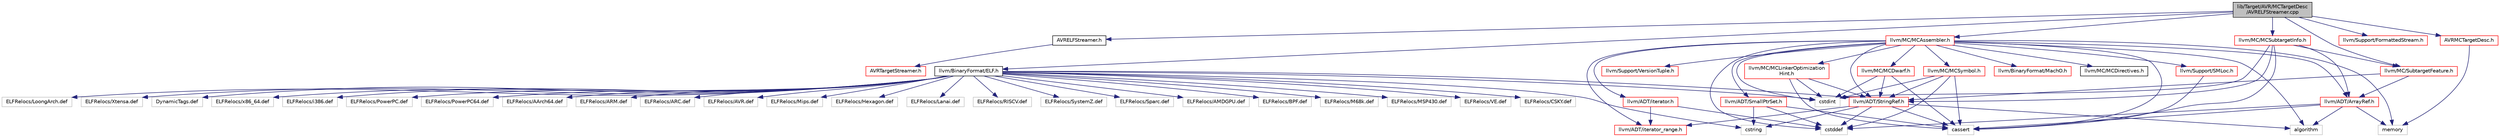 digraph "lib/Target/AVR/MCTargetDesc/AVRELFStreamer.cpp"
{
 // LATEX_PDF_SIZE
  bgcolor="transparent";
  edge [fontname="Helvetica",fontsize="10",labelfontname="Helvetica",labelfontsize="10"];
  node [fontname="Helvetica",fontsize="10",shape=record];
  Node1 [label="lib/Target/AVR/MCTargetDesc\l/AVRELFStreamer.cpp",height=0.2,width=0.4,color="black", fillcolor="grey75", style="filled", fontcolor="black",tooltip=" "];
  Node1 -> Node2 [color="midnightblue",fontsize="10",style="solid",fontname="Helvetica"];
  Node2 [label="AVRELFStreamer.h",height=0.2,width=0.4,color="black",URL="$AVRELFStreamer_8h.html",tooltip=" "];
  Node2 -> Node3 [color="midnightblue",fontsize="10",style="solid",fontname="Helvetica"];
  Node3 [label="AVRTargetStreamer.h",height=0.2,width=0.4,color="red",URL="$AVRTargetStreamer_8h.html",tooltip=" "];
  Node1 -> Node120 [color="midnightblue",fontsize="10",style="solid",fontname="Helvetica"];
  Node120 [label="llvm/BinaryFormat/ELF.h",height=0.2,width=0.4,color="black",URL="$BinaryFormat_2ELF_8h.html",tooltip=" "];
  Node120 -> Node65 [color="midnightblue",fontsize="10",style="solid",fontname="Helvetica"];
  Node65 [label="llvm/ADT/StringRef.h",height=0.2,width=0.4,color="red",URL="$StringRef_8h.html",tooltip=" "];
  Node65 -> Node46 [color="midnightblue",fontsize="10",style="solid",fontname="Helvetica"];
  Node46 [label="llvm/ADT/iterator_range.h",height=0.2,width=0.4,color="red",URL="$iterator__range_8h.html",tooltip=" "];
  Node65 -> Node12 [color="midnightblue",fontsize="10",style="solid",fontname="Helvetica"];
  Node12 [label="algorithm",height=0.2,width=0.4,color="grey75",tooltip=" "];
  Node65 -> Node13 [color="midnightblue",fontsize="10",style="solid",fontname="Helvetica"];
  Node13 [label="cassert",height=0.2,width=0.4,color="grey75",tooltip=" "];
  Node65 -> Node14 [color="midnightblue",fontsize="10",style="solid",fontname="Helvetica"];
  Node14 [label="cstddef",height=0.2,width=0.4,color="grey75",tooltip=" "];
  Node65 -> Node16 [color="midnightblue",fontsize="10",style="solid",fontname="Helvetica"];
  Node16 [label="cstring",height=0.2,width=0.4,color="grey75",tooltip=" "];
  Node120 -> Node36 [color="midnightblue",fontsize="10",style="solid",fontname="Helvetica"];
  Node36 [label="cstdint",height=0.2,width=0.4,color="grey75",tooltip=" "];
  Node120 -> Node16 [color="midnightblue",fontsize="10",style="solid",fontname="Helvetica"];
  Node120 -> Node121 [color="midnightblue",fontsize="10",style="solid",fontname="Helvetica"];
  Node121 [label="ELFRelocs/x86_64.def",height=0.2,width=0.4,color="grey75",tooltip=" "];
  Node120 -> Node122 [color="midnightblue",fontsize="10",style="solid",fontname="Helvetica"];
  Node122 [label="ELFRelocs/i386.def",height=0.2,width=0.4,color="grey75",tooltip=" "];
  Node120 -> Node123 [color="midnightblue",fontsize="10",style="solid",fontname="Helvetica"];
  Node123 [label="ELFRelocs/PowerPC.def",height=0.2,width=0.4,color="grey75",tooltip=" "];
  Node120 -> Node124 [color="midnightblue",fontsize="10",style="solid",fontname="Helvetica"];
  Node124 [label="ELFRelocs/PowerPC64.def",height=0.2,width=0.4,color="grey75",tooltip=" "];
  Node120 -> Node125 [color="midnightblue",fontsize="10",style="solid",fontname="Helvetica"];
  Node125 [label="ELFRelocs/AArch64.def",height=0.2,width=0.4,color="grey75",tooltip=" "];
  Node120 -> Node126 [color="midnightblue",fontsize="10",style="solid",fontname="Helvetica"];
  Node126 [label="ELFRelocs/ARM.def",height=0.2,width=0.4,color="grey75",tooltip=" "];
  Node120 -> Node127 [color="midnightblue",fontsize="10",style="solid",fontname="Helvetica"];
  Node127 [label="ELFRelocs/ARC.def",height=0.2,width=0.4,color="grey75",tooltip=" "];
  Node120 -> Node128 [color="midnightblue",fontsize="10",style="solid",fontname="Helvetica"];
  Node128 [label="ELFRelocs/AVR.def",height=0.2,width=0.4,color="grey75",tooltip=" "];
  Node120 -> Node129 [color="midnightblue",fontsize="10",style="solid",fontname="Helvetica"];
  Node129 [label="ELFRelocs/Mips.def",height=0.2,width=0.4,color="grey75",tooltip=" "];
  Node120 -> Node130 [color="midnightblue",fontsize="10",style="solid",fontname="Helvetica"];
  Node130 [label="ELFRelocs/Hexagon.def",height=0.2,width=0.4,color="grey75",tooltip=" "];
  Node120 -> Node131 [color="midnightblue",fontsize="10",style="solid",fontname="Helvetica"];
  Node131 [label="ELFRelocs/Lanai.def",height=0.2,width=0.4,color="grey75",tooltip=" "];
  Node120 -> Node132 [color="midnightblue",fontsize="10",style="solid",fontname="Helvetica"];
  Node132 [label="ELFRelocs/RISCV.def",height=0.2,width=0.4,color="grey75",tooltip=" "];
  Node120 -> Node133 [color="midnightblue",fontsize="10",style="solid",fontname="Helvetica"];
  Node133 [label="ELFRelocs/SystemZ.def",height=0.2,width=0.4,color="grey75",tooltip=" "];
  Node120 -> Node134 [color="midnightblue",fontsize="10",style="solid",fontname="Helvetica"];
  Node134 [label="ELFRelocs/Sparc.def",height=0.2,width=0.4,color="grey75",tooltip=" "];
  Node120 -> Node135 [color="midnightblue",fontsize="10",style="solid",fontname="Helvetica"];
  Node135 [label="ELFRelocs/AMDGPU.def",height=0.2,width=0.4,color="grey75",tooltip=" "];
  Node120 -> Node136 [color="midnightblue",fontsize="10",style="solid",fontname="Helvetica"];
  Node136 [label="ELFRelocs/BPF.def",height=0.2,width=0.4,color="grey75",tooltip=" "];
  Node120 -> Node137 [color="midnightblue",fontsize="10",style="solid",fontname="Helvetica"];
  Node137 [label="ELFRelocs/M68k.def",height=0.2,width=0.4,color="grey75",tooltip=" "];
  Node120 -> Node138 [color="midnightblue",fontsize="10",style="solid",fontname="Helvetica"];
  Node138 [label="ELFRelocs/MSP430.def",height=0.2,width=0.4,color="grey75",tooltip=" "];
  Node120 -> Node139 [color="midnightblue",fontsize="10",style="solid",fontname="Helvetica"];
  Node139 [label="ELFRelocs/VE.def",height=0.2,width=0.4,color="grey75",tooltip=" "];
  Node120 -> Node140 [color="midnightblue",fontsize="10",style="solid",fontname="Helvetica"];
  Node140 [label="ELFRelocs/CSKY.def",height=0.2,width=0.4,color="grey75",tooltip=" "];
  Node120 -> Node141 [color="midnightblue",fontsize="10",style="solid",fontname="Helvetica"];
  Node141 [label="ELFRelocs/LoongArch.def",height=0.2,width=0.4,color="grey75",tooltip=" "];
  Node120 -> Node142 [color="midnightblue",fontsize="10",style="solid",fontname="Helvetica"];
  Node142 [label="ELFRelocs/Xtensa.def",height=0.2,width=0.4,color="grey75",tooltip=" "];
  Node120 -> Node143 [color="midnightblue",fontsize="10",style="solid",fontname="Helvetica"];
  Node143 [label="DynamicTags.def",height=0.2,width=0.4,color="grey75",tooltip=" "];
  Node1 -> Node144 [color="midnightblue",fontsize="10",style="solid",fontname="Helvetica"];
  Node144 [label="llvm/MC/MCAssembler.h",height=0.2,width=0.4,color="red",URL="$MCAssembler_8h.html",tooltip=" "];
  Node144 -> Node26 [color="midnightblue",fontsize="10",style="solid",fontname="Helvetica"];
  Node26 [label="llvm/ADT/ArrayRef.h",height=0.2,width=0.4,color="red",URL="$ArrayRef_8h.html",tooltip=" "];
  Node26 -> Node12 [color="midnightblue",fontsize="10",style="solid",fontname="Helvetica"];
  Node26 -> Node13 [color="midnightblue",fontsize="10",style="solid",fontname="Helvetica"];
  Node26 -> Node14 [color="midnightblue",fontsize="10",style="solid",fontname="Helvetica"];
  Node26 -> Node21 [color="midnightblue",fontsize="10",style="solid",fontname="Helvetica"];
  Node21 [label="memory",height=0.2,width=0.4,color="grey75",tooltip=" "];
  Node144 -> Node145 [color="midnightblue",fontsize="10",style="solid",fontname="Helvetica"];
  Node145 [label="llvm/ADT/SmallPtrSet.h",height=0.2,width=0.4,color="red",URL="$SmallPtrSet_8h.html",tooltip=" "];
  Node145 -> Node13 [color="midnightblue",fontsize="10",style="solid",fontname="Helvetica"];
  Node145 -> Node14 [color="midnightblue",fontsize="10",style="solid",fontname="Helvetica"];
  Node145 -> Node16 [color="midnightblue",fontsize="10",style="solid",fontname="Helvetica"];
  Node144 -> Node65 [color="midnightblue",fontsize="10",style="solid",fontname="Helvetica"];
  Node144 -> Node45 [color="midnightblue",fontsize="10",style="solid",fontname="Helvetica"];
  Node45 [label="llvm/ADT/iterator.h",height=0.2,width=0.4,color="red",URL="$iterator_8h.html",tooltip=" "];
  Node45 -> Node46 [color="midnightblue",fontsize="10",style="solid",fontname="Helvetica"];
  Node45 -> Node14 [color="midnightblue",fontsize="10",style="solid",fontname="Helvetica"];
  Node144 -> Node46 [color="midnightblue",fontsize="10",style="solid",fontname="Helvetica"];
  Node144 -> Node146 [color="midnightblue",fontsize="10",style="solid",fontname="Helvetica"];
  Node146 [label="llvm/BinaryFormat/MachO.h",height=0.2,width=0.4,color="red",URL="$BinaryFormat_2MachO_8h.html",tooltip=" "];
  Node144 -> Node23 [color="midnightblue",fontsize="10",style="solid",fontname="Helvetica"];
  Node23 [label="llvm/MC/MCDirectives.h",height=0.2,width=0.4,color="black",URL="$MCDirectives_8h.html",tooltip=" "];
  Node144 -> Node80 [color="midnightblue",fontsize="10",style="solid",fontname="Helvetica"];
  Node80 [label="llvm/MC/MCDwarf.h",height=0.2,width=0.4,color="red",URL="$MCDwarf_8h.html",tooltip=" "];
  Node80 -> Node65 [color="midnightblue",fontsize="10",style="solid",fontname="Helvetica"];
  Node80 -> Node13 [color="midnightblue",fontsize="10",style="solid",fontname="Helvetica"];
  Node80 -> Node36 [color="midnightblue",fontsize="10",style="solid",fontname="Helvetica"];
  Node144 -> Node104 [color="midnightblue",fontsize="10",style="solid",fontname="Helvetica"];
  Node104 [label="llvm/MC/MCLinkerOptimization\lHint.h",height=0.2,width=0.4,color="red",URL="$MCLinkerOptimizationHint_8h.html",tooltip=" "];
  Node104 -> Node65 [color="midnightblue",fontsize="10",style="solid",fontname="Helvetica"];
  Node104 -> Node13 [color="midnightblue",fontsize="10",style="solid",fontname="Helvetica"];
  Node104 -> Node36 [color="midnightblue",fontsize="10",style="solid",fontname="Helvetica"];
  Node144 -> Node148 [color="midnightblue",fontsize="10",style="solid",fontname="Helvetica"];
  Node148 [label="llvm/MC/MCSymbol.h",height=0.2,width=0.4,color="red",URL="$MCSymbol_8h.html",tooltip=" "];
  Node148 -> Node65 [color="midnightblue",fontsize="10",style="solid",fontname="Helvetica"];
  Node148 -> Node13 [color="midnightblue",fontsize="10",style="solid",fontname="Helvetica"];
  Node148 -> Node14 [color="midnightblue",fontsize="10",style="solid",fontname="Helvetica"];
  Node148 -> Node36 [color="midnightblue",fontsize="10",style="solid",fontname="Helvetica"];
  Node144 -> Node62 [color="midnightblue",fontsize="10",style="solid",fontname="Helvetica"];
  Node62 [label="llvm/Support/SMLoc.h",height=0.2,width=0.4,color="red",URL="$SMLoc_8h.html",tooltip=" "];
  Node62 -> Node13 [color="midnightblue",fontsize="10",style="solid",fontname="Helvetica"];
  Node144 -> Node113 [color="midnightblue",fontsize="10",style="solid",fontname="Helvetica"];
  Node113 [label="llvm/Support/VersionTuple.h",height=0.2,width=0.4,color="red",URL="$VersionTuple_8h.html",tooltip=" "];
  Node144 -> Node12 [color="midnightblue",fontsize="10",style="solid",fontname="Helvetica"];
  Node144 -> Node13 [color="midnightblue",fontsize="10",style="solid",fontname="Helvetica"];
  Node144 -> Node14 [color="midnightblue",fontsize="10",style="solid",fontname="Helvetica"];
  Node144 -> Node36 [color="midnightblue",fontsize="10",style="solid",fontname="Helvetica"];
  Node144 -> Node21 [color="midnightblue",fontsize="10",style="solid",fontname="Helvetica"];
  Node1 -> Node150 [color="midnightblue",fontsize="10",style="solid",fontname="Helvetica"];
  Node150 [label="llvm/MC/MCSubtargetInfo.h",height=0.2,width=0.4,color="red",URL="$MCSubtargetInfo_8h.html",tooltip=" "];
  Node150 -> Node26 [color="midnightblue",fontsize="10",style="solid",fontname="Helvetica"];
  Node150 -> Node65 [color="midnightblue",fontsize="10",style="solid",fontname="Helvetica"];
  Node150 -> Node153 [color="midnightblue",fontsize="10",style="solid",fontname="Helvetica"];
  Node153 [label="llvm/MC/SubtargetFeature.h",height=0.2,width=0.4,color="red",URL="$SubtargetFeature_8h.html",tooltip=" "];
  Node153 -> Node26 [color="midnightblue",fontsize="10",style="solid",fontname="Helvetica"];
  Node153 -> Node65 [color="midnightblue",fontsize="10",style="solid",fontname="Helvetica"];
  Node150 -> Node13 [color="midnightblue",fontsize="10",style="solid",fontname="Helvetica"];
  Node150 -> Node36 [color="midnightblue",fontsize="10",style="solid",fontname="Helvetica"];
  Node1 -> Node153 [color="midnightblue",fontsize="10",style="solid",fontname="Helvetica"];
  Node1 -> Node155 [color="midnightblue",fontsize="10",style="solid",fontname="Helvetica"];
  Node155 [label="llvm/Support/FormattedStream.h",height=0.2,width=0.4,color="red",URL="$FormattedStream_8h.html",tooltip=" "];
  Node1 -> Node156 [color="midnightblue",fontsize="10",style="solid",fontname="Helvetica"];
  Node156 [label="AVRMCTargetDesc.h",height=0.2,width=0.4,color="red",URL="$AVRMCTargetDesc_8h.html",tooltip=" "];
  Node156 -> Node21 [color="midnightblue",fontsize="10",style="solid",fontname="Helvetica"];
}
